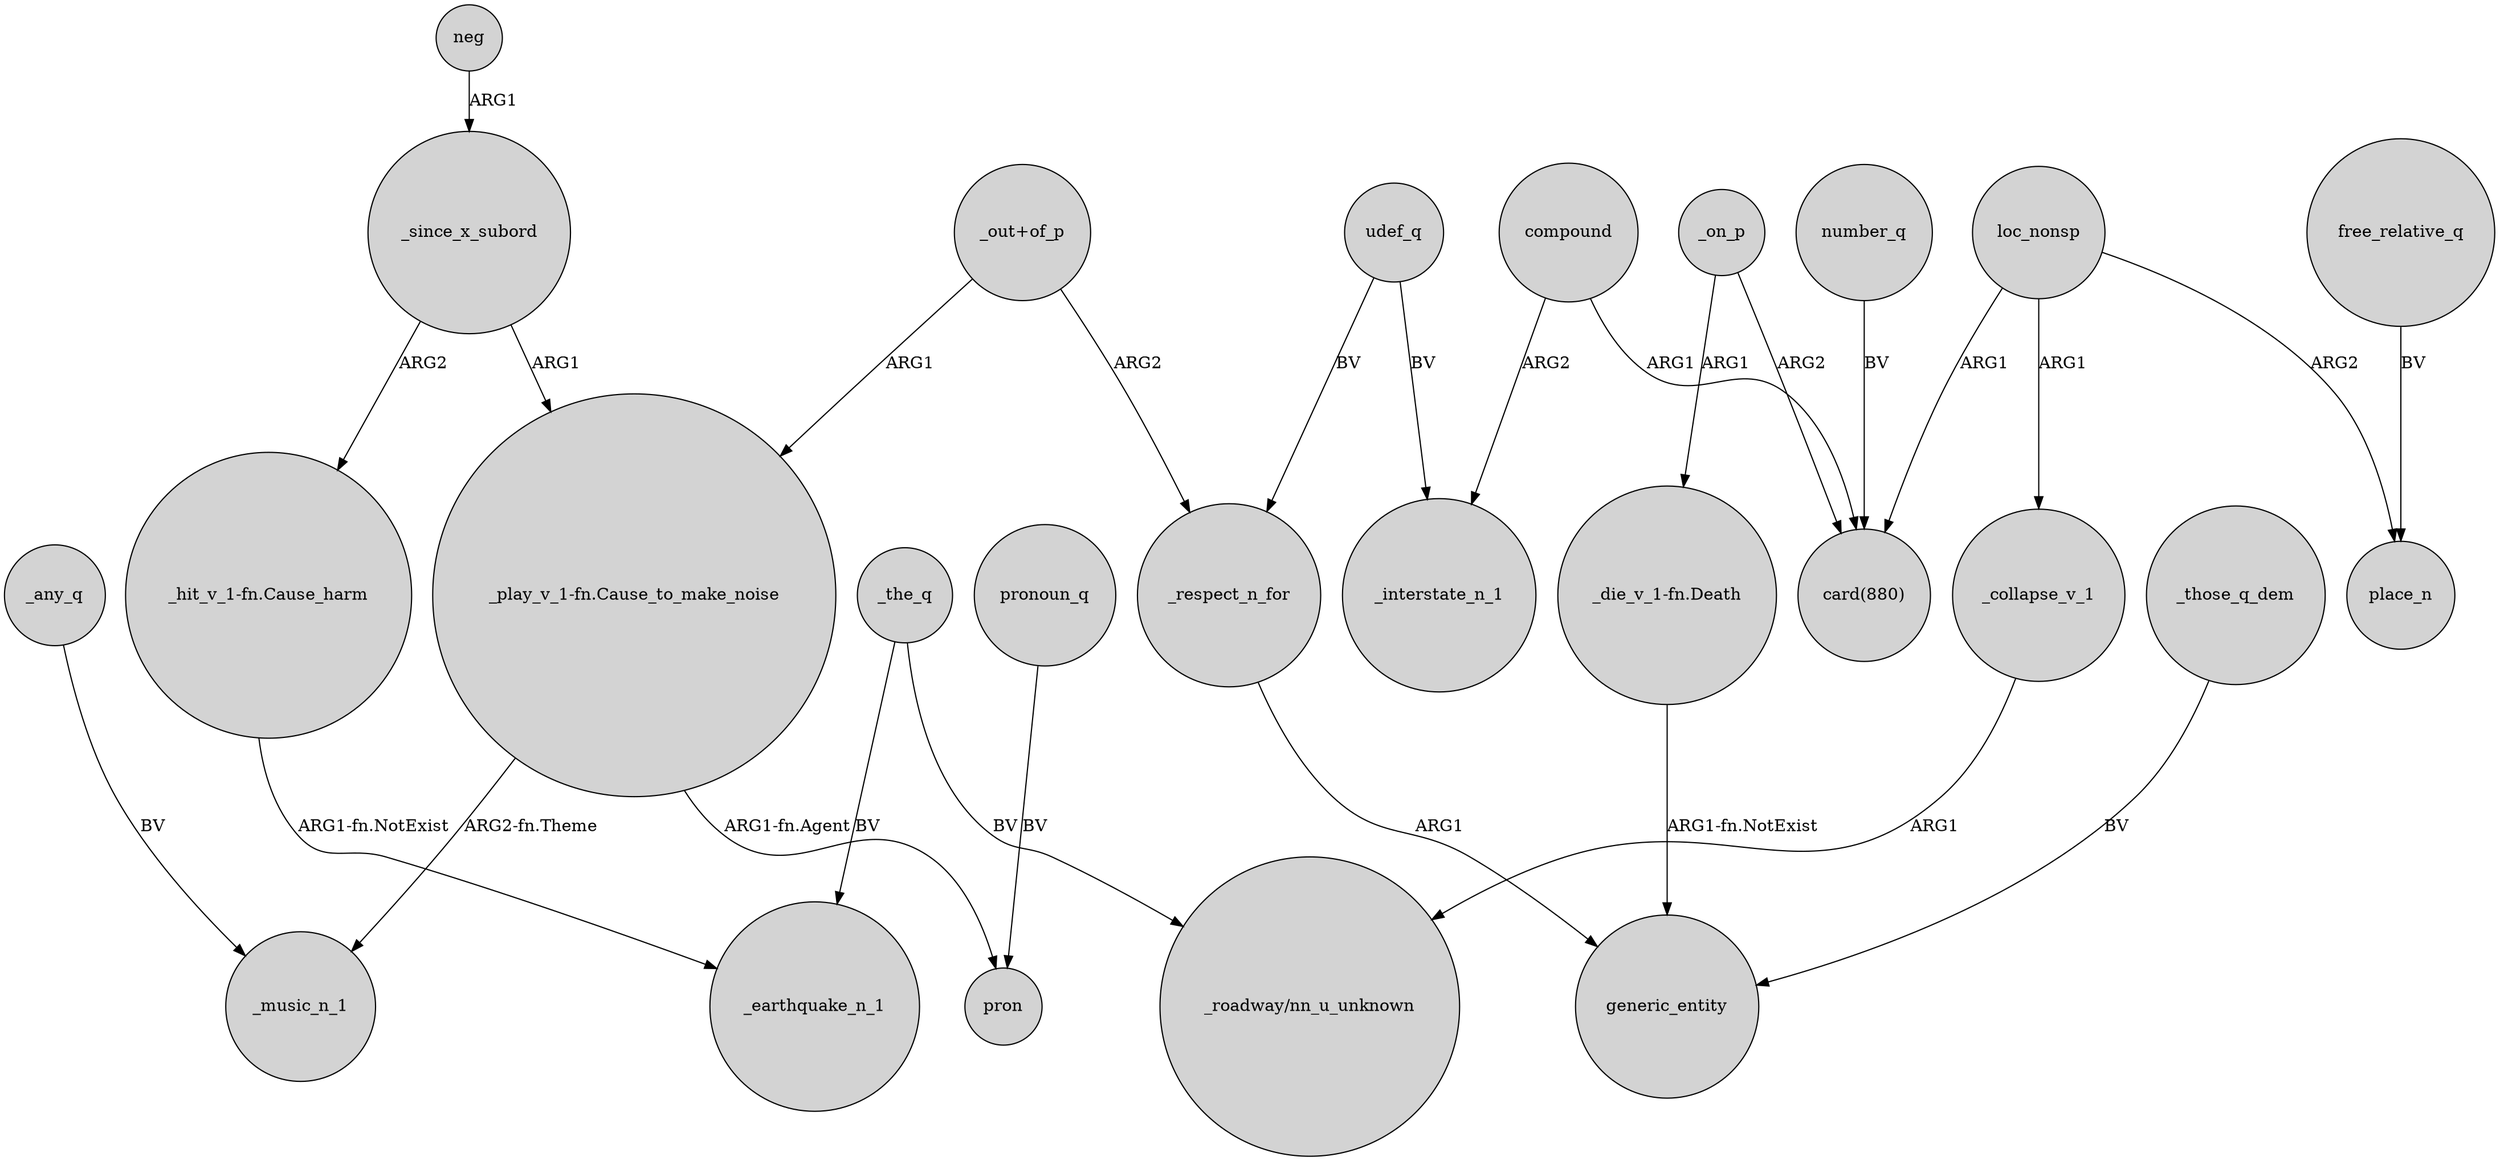 digraph {
	node [shape=circle style=filled]
	_the_q -> _earthquake_n_1 [label=BV]
	neg -> _since_x_subord [label=ARG1]
	_any_q -> _music_n_1 [label=BV]
	_on_p -> "card(880)" [label=ARG2]
	"_hit_v_1-fn.Cause_harm" -> _earthquake_n_1 [label="ARG1-fn.NotExist"]
	compound -> _interstate_n_1 [label=ARG2]
	loc_nonsp -> _collapse_v_1 [label=ARG1]
	udef_q -> _respect_n_for [label=BV]
	compound -> "card(880)" [label=ARG1]
	_since_x_subord -> "_play_v_1-fn.Cause_to_make_noise" [label=ARG1]
	udef_q -> _interstate_n_1 [label=BV]
	"_die_v_1-fn.Death" -> generic_entity [label="ARG1-fn.NotExist"]
	"_out+of_p" -> _respect_n_for [label=ARG2]
	_on_p -> "_die_v_1-fn.Death" [label=ARG1]
	_collapse_v_1 -> "_roadway/nn_u_unknown" [label=ARG1]
	pronoun_q -> pron [label=BV]
	_since_x_subord -> "_hit_v_1-fn.Cause_harm" [label=ARG2]
	number_q -> "card(880)" [label=BV]
	"_play_v_1-fn.Cause_to_make_noise" -> _music_n_1 [label="ARG2-fn.Theme"]
	_respect_n_for -> generic_entity [label=ARG1]
	loc_nonsp -> place_n [label=ARG2]
	loc_nonsp -> "card(880)" [label=ARG1]
	"_play_v_1-fn.Cause_to_make_noise" -> pron [label="ARG1-fn.Agent"]
	free_relative_q -> place_n [label=BV]
	"_out+of_p" -> "_play_v_1-fn.Cause_to_make_noise" [label=ARG1]
	_the_q -> "_roadway/nn_u_unknown" [label=BV]
	_those_q_dem -> generic_entity [label=BV]
}
